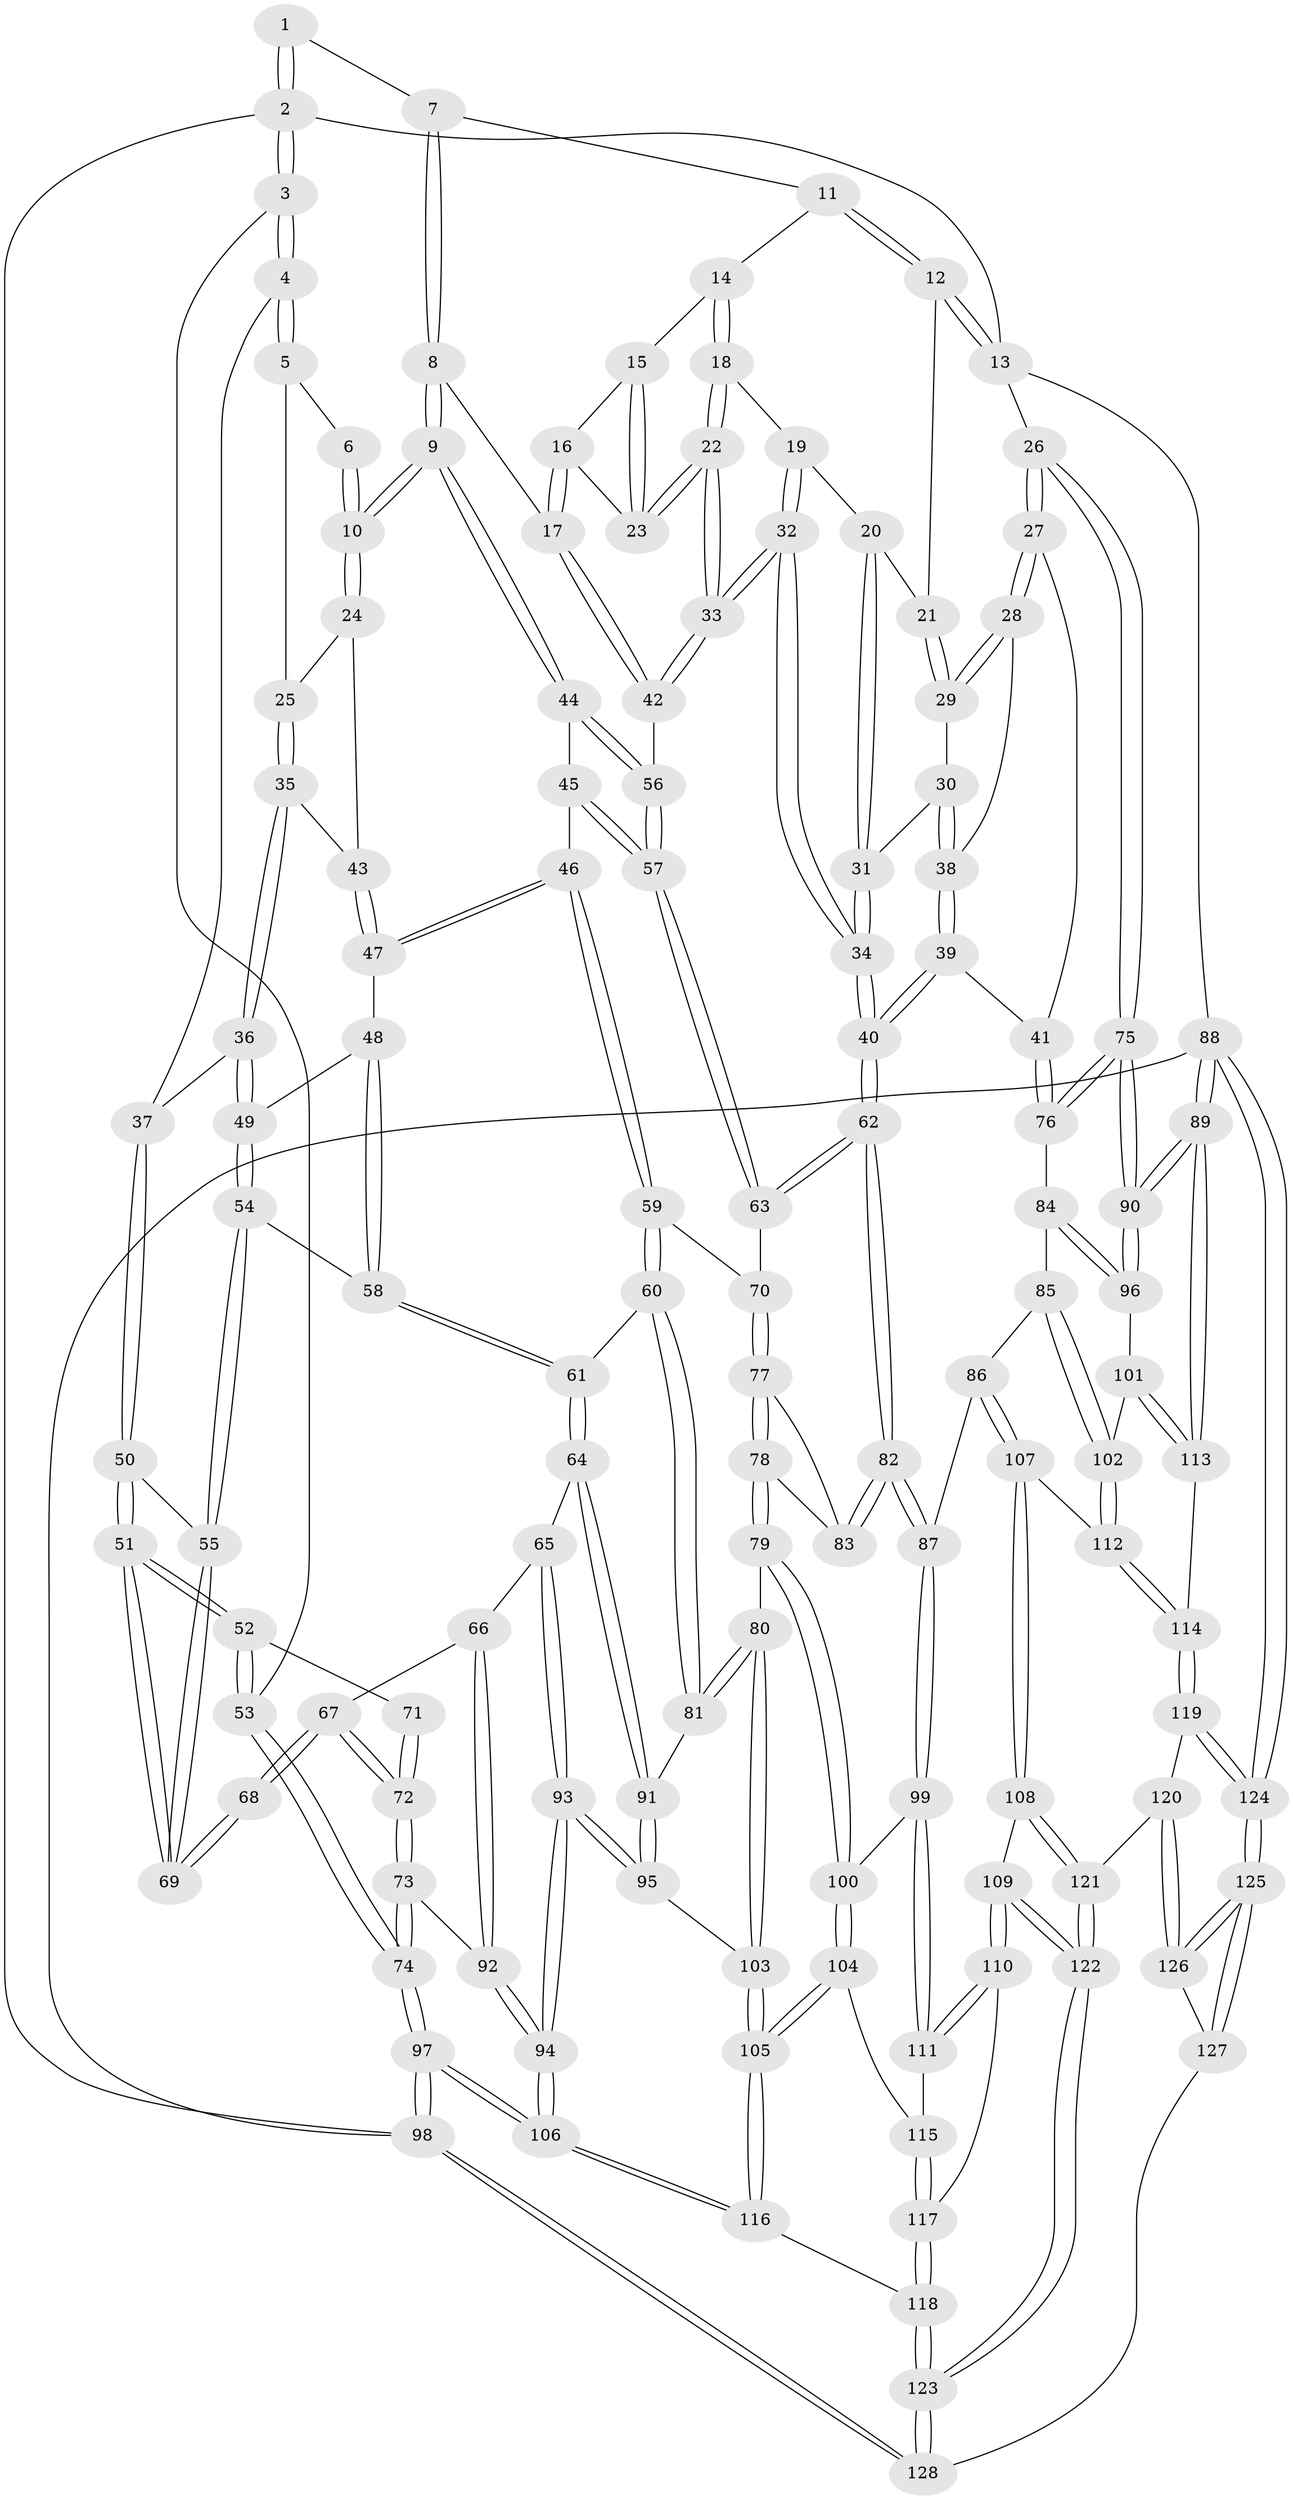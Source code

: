 // coarse degree distribution, {4: 0.3974358974358974, 5: 0.3974358974358974, 3: 0.08974358974358974, 6: 0.11538461538461539}
// Generated by graph-tools (version 1.1) at 2025/24/03/03/25 07:24:35]
// undirected, 128 vertices, 317 edges
graph export_dot {
graph [start="1"]
  node [color=gray90,style=filled];
  1 [pos="+0.27447901911899947+0"];
  2 [pos="+0+0"];
  3 [pos="+0+0"];
  4 [pos="+0+0.05812527290038881"];
  5 [pos="+0.19426708491303+0.02127224792125212"];
  6 [pos="+0.2506281008349256+0"];
  7 [pos="+0.5128159393997288+0"];
  8 [pos="+0.3850501290999569+0.1722343276571785"];
  9 [pos="+0.3784509374607001+0.1754862694832504"];
  10 [pos="+0.35511196074680795+0.1609862736424498"];
  11 [pos="+0.5383895945770901+0"];
  12 [pos="+0.8424610919727646+0"];
  13 [pos="+1+0"];
  14 [pos="+0.5551696622163728+0"];
  15 [pos="+0.5369231955149998+0.032875301568404396"];
  16 [pos="+0.5114565621217402+0.10140277010033631"];
  17 [pos="+0.4063218490635353+0.17382965229179279"];
  18 [pos="+0.6048227571101036+0.04668476774077272"];
  19 [pos="+0.664042969185222+0.09730906874145537"];
  20 [pos="+0.6965173109047139+0.08423166913871338"];
  21 [pos="+0.803403526269841+0"];
  22 [pos="+0.5962298561164635+0.20086146760687798"];
  23 [pos="+0.5783804280519738+0.17193488784680297"];
  24 [pos="+0.32526538422008355+0.15506291579904613"];
  25 [pos="+0.19440660927722822+0.05595794194599988"];
  26 [pos="+1+0.14376509510268662"];
  27 [pos="+0.9561181088112134+0.21873368360390527"];
  28 [pos="+0.8888434330514823+0.16328253519107475"];
  29 [pos="+0.8090799227783999+0.0632297720655749"];
  30 [pos="+0.7827729769735543+0.1174527163710261"];
  31 [pos="+0.7138270300771686+0.13204640707724846"];
  32 [pos="+0.6152627919329907+0.24591888433306114"];
  33 [pos="+0.6076108019617597+0.24269022857520445"];
  34 [pos="+0.6379640334481494+0.26162145431315365"];
  35 [pos="+0.13680250246018386+0.17571879001185597"];
  36 [pos="+0.12890724961468544+0.17958188736287037"];
  37 [pos="+0.11205652976779495+0.17844125553757398"];
  38 [pos="+0.7800948845521787+0.17069881241468476"];
  39 [pos="+0.7267896922483638+0.32813740135485486"];
  40 [pos="+0.7054803329001197+0.3308025781187961"];
  41 [pos="+0.7989571718275942+0.3389117203194319"];
  42 [pos="+0.6070258346269445+0.24271001004758924"];
  43 [pos="+0.18042037502398964+0.1869712689088009"];
  44 [pos="+0.363763320942288+0.22934569241432728"];
  45 [pos="+0.35087754000726085+0.2510803475978658"];
  46 [pos="+0.3164479455314999+0.2997640448975523"];
  47 [pos="+0.2747434212105836+0.2896308286538909"];
  48 [pos="+0.17499590096011744+0.3105009249061776"];
  49 [pos="+0.13062161371202827+0.18769263956076174"];
  50 [pos="+0.05072552072404217+0.22903977470092982"];
  51 [pos="+0+0.28220510286408507"];
  52 [pos="+0+0.2862883773679478"];
  53 [pos="+0+0.2890170489201696"];
  54 [pos="+0.09767978614592454+0.33711480241658753"];
  55 [pos="+0.0870644460651362+0.34004127949489443"];
  56 [pos="+0.48405113913873277+0.3230199974936603"];
  57 [pos="+0.466250721354558+0.3675237239048362"];
  58 [pos="+0.15937029929814425+0.33627559166135657"];
  59 [pos="+0.322303778321144+0.3831643126516105"];
  60 [pos="+0.28654403473547624+0.4180907580829911"];
  61 [pos="+0.20383122422469135+0.4448057850798513"];
  62 [pos="+0.6287797137923646+0.4699045167362203"];
  63 [pos="+0.46147388480444185+0.3875720831003805"];
  64 [pos="+0.19167663414036484+0.4587683936655563"];
  65 [pos="+0.11951272120391165+0.4759057224858489"];
  66 [pos="+0.11357572753968508+0.47375030429106757"];
  67 [pos="+0.09881354853169244+0.46114362873621695"];
  68 [pos="+0.07034145041288428+0.39144888805740213"];
  69 [pos="+0.08548098266061671+0.3414616741594553"];
  70 [pos="+0.4009987375075862+0.41514428145914706"];
  71 [pos="+0.05631988116121455+0.3911936100919335"];
  72 [pos="+0+0.4616602248080404"];
  73 [pos="+0+0.4732151249214051"];
  74 [pos="+0+0.4723254841928873"];
  75 [pos="+1+0.442984003590817"];
  76 [pos="+0.8461503633780307+0.3969299069530693"];
  77 [pos="+0.4158038161123474+0.4705159628126908"];
  78 [pos="+0.3889940671641281+0.5514380807459692"];
  79 [pos="+0.3738005502795443+0.5810262721866243"];
  80 [pos="+0.3671491269629243+0.581972194507211"];
  81 [pos="+0.3388723819072432+0.5709465046238786"];
  82 [pos="+0.6208619008704334+0.5258514179565816"];
  83 [pos="+0.524609157136982+0.5083080616217213"];
  84 [pos="+0.862662989403013+0.48670715150446847"];
  85 [pos="+0.829281447455554+0.5533430129838103"];
  86 [pos="+0.6884690155389519+0.5957854530892065"];
  87 [pos="+0.6241853994417088+0.5512304575468325"];
  88 [pos="+1+1"];
  89 [pos="+1+0.7929393802563018"];
  90 [pos="+1+0.49739259159600996"];
  91 [pos="+0.23775834460477085+0.5878820928644936"];
  92 [pos="+0.03229069451387442+0.5334709181748095"];
  93 [pos="+0.10522661682773457+0.6949970564136468"];
  94 [pos="+0.07852183258358332+0.7235207222064154"];
  95 [pos="+0.1978036812989679+0.6461807822022022"];
  96 [pos="+1+0.5531280558930468"];
  97 [pos="+0+1"];
  98 [pos="+0+1"];
  99 [pos="+0.5448154098346352+0.6280237758890045"];
  100 [pos="+0.461477044390765+0.6306927344849145"];
  101 [pos="+0.913429687499412+0.6456924928054424"];
  102 [pos="+0.9034856796035778+0.6476386121431036"];
  103 [pos="+0.32195465830468567+0.7088091515138125"];
  104 [pos="+0.40794544533210797+0.7288780578420121"];
  105 [pos="+0.34168934469245527+0.7600564837525482"];
  106 [pos="+0+1"];
  107 [pos="+0.7461682170914313+0.7177499375187812"];
  108 [pos="+0.7190980593899369+0.750674750120064"];
  109 [pos="+0.5684017489148958+0.7959692275670271"];
  110 [pos="+0.5645063895449647+0.7929812847962315"];
  111 [pos="+0.5449050554895891+0.6308377003902654"];
  112 [pos="+0.8257749605165284+0.7362255533166369"];
  113 [pos="+1+0.762752837621478"];
  114 [pos="+0.8778203475284901+0.819878119780734"];
  115 [pos="+0.45464268574279715+0.7540201111913709"];
  116 [pos="+0.3147733643578907+0.8458687120683934"];
  117 [pos="+0.5024329864333051+0.8033257316741964"];
  118 [pos="+0.40689426106945603+0.8778989863898348"];
  119 [pos="+0.8744727997707775+0.8494819862812613"];
  120 [pos="+0.8104364439919828+0.8905348781046406"];
  121 [pos="+0.7159853126714908+0.8853550921083474"];
  122 [pos="+0.6198370194851746+0.9694658834767435"];
  123 [pos="+0.5770662153735213+1"];
  124 [pos="+1+1"];
  125 [pos="+1+1"];
  126 [pos="+0.8085899666422253+0.9141378590726749"];
  127 [pos="+0.7080153850483387+1"];
  128 [pos="+0.5781624667393677+1"];
  1 -- 2;
  1 -- 2;
  1 -- 7;
  2 -- 3;
  2 -- 3;
  2 -- 13;
  2 -- 98;
  3 -- 4;
  3 -- 4;
  3 -- 53;
  4 -- 5;
  4 -- 5;
  4 -- 37;
  5 -- 6;
  5 -- 25;
  6 -- 10;
  6 -- 10;
  7 -- 8;
  7 -- 8;
  7 -- 11;
  8 -- 9;
  8 -- 9;
  8 -- 17;
  9 -- 10;
  9 -- 10;
  9 -- 44;
  9 -- 44;
  10 -- 24;
  10 -- 24;
  11 -- 12;
  11 -- 12;
  11 -- 14;
  12 -- 13;
  12 -- 13;
  12 -- 21;
  13 -- 26;
  13 -- 88;
  14 -- 15;
  14 -- 18;
  14 -- 18;
  15 -- 16;
  15 -- 23;
  15 -- 23;
  16 -- 17;
  16 -- 17;
  16 -- 23;
  17 -- 42;
  17 -- 42;
  18 -- 19;
  18 -- 22;
  18 -- 22;
  19 -- 20;
  19 -- 32;
  19 -- 32;
  20 -- 21;
  20 -- 31;
  20 -- 31;
  21 -- 29;
  21 -- 29;
  22 -- 23;
  22 -- 23;
  22 -- 33;
  22 -- 33;
  24 -- 25;
  24 -- 43;
  25 -- 35;
  25 -- 35;
  26 -- 27;
  26 -- 27;
  26 -- 75;
  26 -- 75;
  27 -- 28;
  27 -- 28;
  27 -- 41;
  28 -- 29;
  28 -- 29;
  28 -- 38;
  29 -- 30;
  30 -- 31;
  30 -- 38;
  30 -- 38;
  31 -- 34;
  31 -- 34;
  32 -- 33;
  32 -- 33;
  32 -- 34;
  32 -- 34;
  33 -- 42;
  33 -- 42;
  34 -- 40;
  34 -- 40;
  35 -- 36;
  35 -- 36;
  35 -- 43;
  36 -- 37;
  36 -- 49;
  36 -- 49;
  37 -- 50;
  37 -- 50;
  38 -- 39;
  38 -- 39;
  39 -- 40;
  39 -- 40;
  39 -- 41;
  40 -- 62;
  40 -- 62;
  41 -- 76;
  41 -- 76;
  42 -- 56;
  43 -- 47;
  43 -- 47;
  44 -- 45;
  44 -- 56;
  44 -- 56;
  45 -- 46;
  45 -- 57;
  45 -- 57;
  46 -- 47;
  46 -- 47;
  46 -- 59;
  46 -- 59;
  47 -- 48;
  48 -- 49;
  48 -- 58;
  48 -- 58;
  49 -- 54;
  49 -- 54;
  50 -- 51;
  50 -- 51;
  50 -- 55;
  51 -- 52;
  51 -- 52;
  51 -- 69;
  51 -- 69;
  52 -- 53;
  52 -- 53;
  52 -- 71;
  53 -- 74;
  53 -- 74;
  54 -- 55;
  54 -- 55;
  54 -- 58;
  55 -- 69;
  55 -- 69;
  56 -- 57;
  56 -- 57;
  57 -- 63;
  57 -- 63;
  58 -- 61;
  58 -- 61;
  59 -- 60;
  59 -- 60;
  59 -- 70;
  60 -- 61;
  60 -- 81;
  60 -- 81;
  61 -- 64;
  61 -- 64;
  62 -- 63;
  62 -- 63;
  62 -- 82;
  62 -- 82;
  63 -- 70;
  64 -- 65;
  64 -- 91;
  64 -- 91;
  65 -- 66;
  65 -- 93;
  65 -- 93;
  66 -- 67;
  66 -- 92;
  66 -- 92;
  67 -- 68;
  67 -- 68;
  67 -- 72;
  67 -- 72;
  68 -- 69;
  68 -- 69;
  70 -- 77;
  70 -- 77;
  71 -- 72;
  71 -- 72;
  72 -- 73;
  72 -- 73;
  73 -- 74;
  73 -- 74;
  73 -- 92;
  74 -- 97;
  74 -- 97;
  75 -- 76;
  75 -- 76;
  75 -- 90;
  75 -- 90;
  76 -- 84;
  77 -- 78;
  77 -- 78;
  77 -- 83;
  78 -- 79;
  78 -- 79;
  78 -- 83;
  79 -- 80;
  79 -- 100;
  79 -- 100;
  80 -- 81;
  80 -- 81;
  80 -- 103;
  80 -- 103;
  81 -- 91;
  82 -- 83;
  82 -- 83;
  82 -- 87;
  82 -- 87;
  84 -- 85;
  84 -- 96;
  84 -- 96;
  85 -- 86;
  85 -- 102;
  85 -- 102;
  86 -- 87;
  86 -- 107;
  86 -- 107;
  87 -- 99;
  87 -- 99;
  88 -- 89;
  88 -- 89;
  88 -- 124;
  88 -- 124;
  88 -- 98;
  89 -- 90;
  89 -- 90;
  89 -- 113;
  89 -- 113;
  90 -- 96;
  90 -- 96;
  91 -- 95;
  91 -- 95;
  92 -- 94;
  92 -- 94;
  93 -- 94;
  93 -- 94;
  93 -- 95;
  93 -- 95;
  94 -- 106;
  94 -- 106;
  95 -- 103;
  96 -- 101;
  97 -- 98;
  97 -- 98;
  97 -- 106;
  97 -- 106;
  98 -- 128;
  98 -- 128;
  99 -- 100;
  99 -- 111;
  99 -- 111;
  100 -- 104;
  100 -- 104;
  101 -- 102;
  101 -- 113;
  101 -- 113;
  102 -- 112;
  102 -- 112;
  103 -- 105;
  103 -- 105;
  104 -- 105;
  104 -- 105;
  104 -- 115;
  105 -- 116;
  105 -- 116;
  106 -- 116;
  106 -- 116;
  107 -- 108;
  107 -- 108;
  107 -- 112;
  108 -- 109;
  108 -- 121;
  108 -- 121;
  109 -- 110;
  109 -- 110;
  109 -- 122;
  109 -- 122;
  110 -- 111;
  110 -- 111;
  110 -- 117;
  111 -- 115;
  112 -- 114;
  112 -- 114;
  113 -- 114;
  114 -- 119;
  114 -- 119;
  115 -- 117;
  115 -- 117;
  116 -- 118;
  117 -- 118;
  117 -- 118;
  118 -- 123;
  118 -- 123;
  119 -- 120;
  119 -- 124;
  119 -- 124;
  120 -- 121;
  120 -- 126;
  120 -- 126;
  121 -- 122;
  121 -- 122;
  122 -- 123;
  122 -- 123;
  123 -- 128;
  123 -- 128;
  124 -- 125;
  124 -- 125;
  125 -- 126;
  125 -- 126;
  125 -- 127;
  125 -- 127;
  126 -- 127;
  127 -- 128;
}
